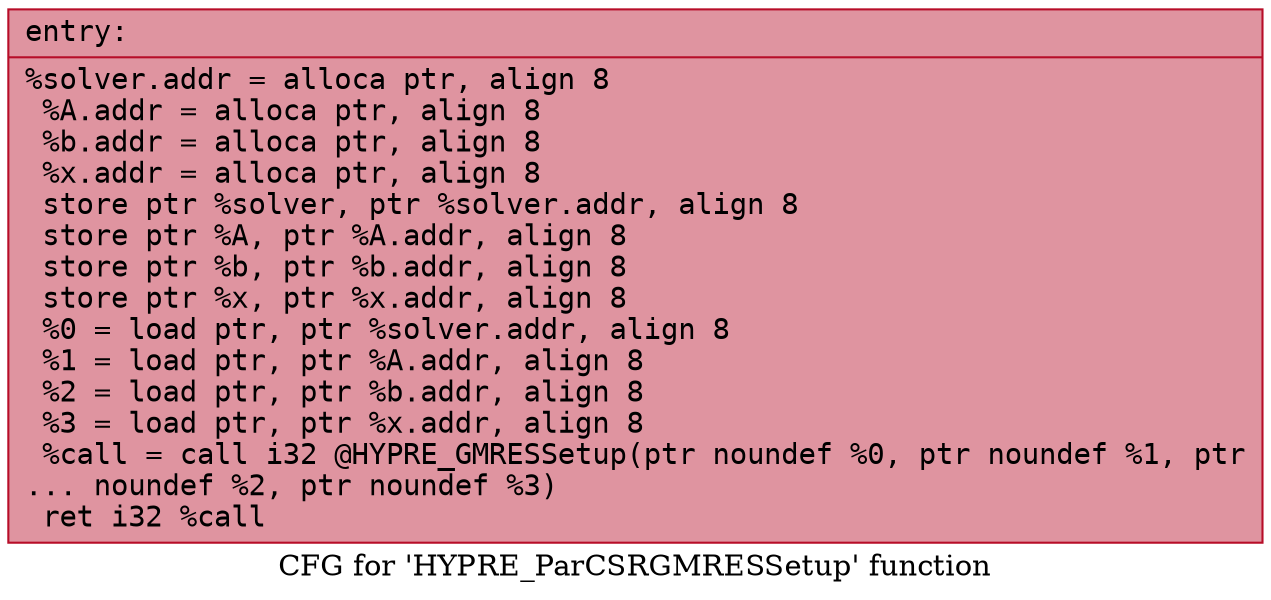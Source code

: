 digraph "CFG for 'HYPRE_ParCSRGMRESSetup' function" {
	label="CFG for 'HYPRE_ParCSRGMRESSetup' function";

	Node0x55e35e75f8f0 [shape=record,color="#b70d28ff", style=filled, fillcolor="#b70d2870" fontname="Courier",label="{entry:\l|  %solver.addr = alloca ptr, align 8\l  %A.addr = alloca ptr, align 8\l  %b.addr = alloca ptr, align 8\l  %x.addr = alloca ptr, align 8\l  store ptr %solver, ptr %solver.addr, align 8\l  store ptr %A, ptr %A.addr, align 8\l  store ptr %b, ptr %b.addr, align 8\l  store ptr %x, ptr %x.addr, align 8\l  %0 = load ptr, ptr %solver.addr, align 8\l  %1 = load ptr, ptr %A.addr, align 8\l  %2 = load ptr, ptr %b.addr, align 8\l  %3 = load ptr, ptr %x.addr, align 8\l  %call = call i32 @HYPRE_GMRESSetup(ptr noundef %0, ptr noundef %1, ptr\l... noundef %2, ptr noundef %3)\l  ret i32 %call\l}"];
}
